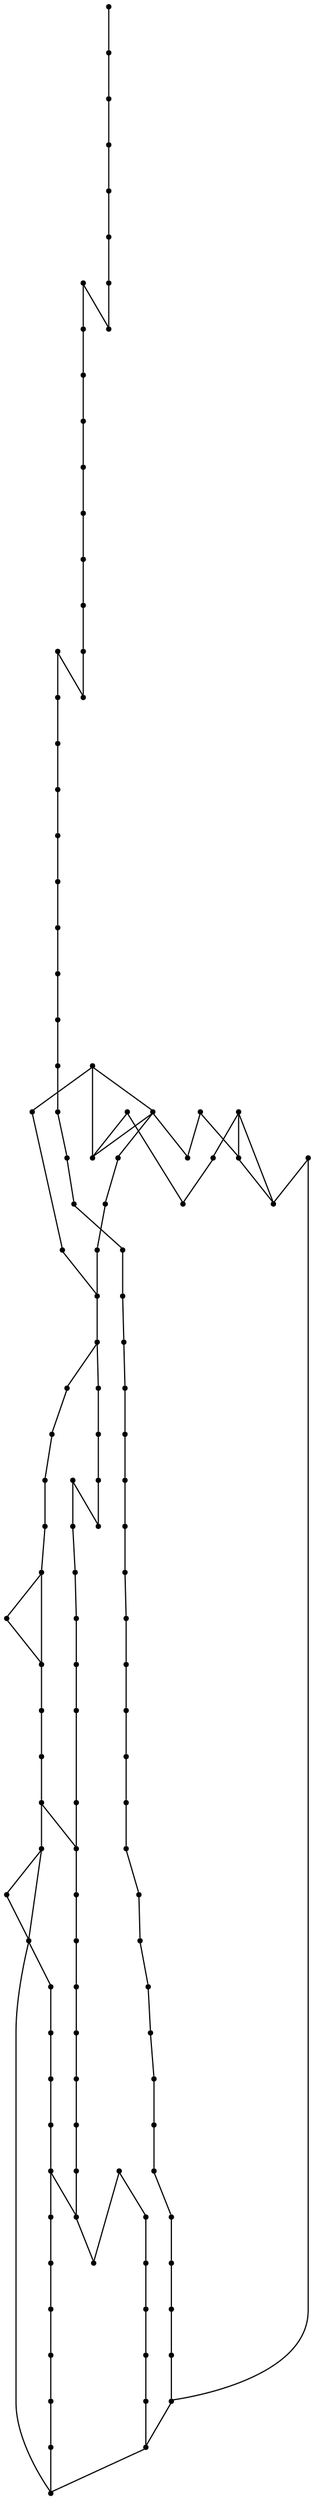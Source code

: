 graph {
  node [shape=point,comment="{\"directed\":false,\"doi\":\"10.1007/978-3-319-73915-1_29\",\"figure\":\"4 (1)\"}"]

  v0 [pos="629.6287140793162,977.5564290269865"]
  v1 [pos="640.0678974359455,978.0908513337499"]
  v2 [pos="619.1895307226868,976.214602681895"]
  v3 [pos="603.5297382730594,975.6801803751314"]
  v4 [pos="551.3369373223795,972.1973900396097"]
  v5 [pos="561.7761206790091,972.1973900396097"]
  v6 [pos="540.8977539657502,970.593073923286"]
  v7 [pos="514.8061146731854,968.7262680357303"]
  v8 [pos="499.14947779878634,967.9220115855021"]
  v9 [pos="441.79425115730226,953.9962233988576"]
  v10 [pos="436.5312285896998,962.8379255464795"]
  v11 [pos="431.35509164632947,954.2618607581892"]
  v12 [pos="452.2292376783636,954.7952338689195"]
  v13 [pos="467.88587455276263,955.3328037637827"]
  v14 [pos="420.8745758181964,962.8379255464795"]
  v15 [pos="389.5984853966473,953.461801092094"]
  v16 [pos="379.1634988755859,953.461801092094"]
  v17 [pos="358.2479965263915,958.0248500222319"]
  v18 [pos="342.5541604276392,952.9400009315491"]
  v19 [pos="822.7897879866302,959.0956658525486"]
  v20 [pos="822.7483919267088,989.600595406333"]
  v21 [pos="822.7855911510621,1264.161621351647"]
  v22 [pos="817.5670168874307,1248.6426766792147"]
  v23 [pos="812.3526712535761,958.8279301011503"]
  v24 [pos="812.3112751936548,989.600595406333"]
  v25 [pos="812.3484744180079,1256.939718910294"]
  v26 [pos="801.9113735820581,959.3581556237807"]
  v27 [pos="796.6514509498186,987.9951029186993"]
  v28 [pos="796.6886501741718,1235.7949215198428"]
  v29 [pos="786.2536636531104,959.0872722842826"]
  v30 [pos="786.2122675931892,987.9951029186993"]
  v31 [pos="786.2494668175425,1255.864515532929"]
  v32 [pos="781.0277767214437,1226.6977560350297"]
  v33 [pos="775.810283460913,1259.0775353126246"]
  v34 [pos="770.554541767137,986.924159913106"]
  v35 [pos="770.5917409914903,1222.9513631446039"]
  v36 [pos="765.3711001042835,1242.7501374058306"]
  v37 [pos="770.5959378270584,958.5538991735523"]
  v38 [pos="760.1536068437529,1216.2587642051249"]
  v39 [pos="754.9361135832222,957.482956167959"]
  v40 [pos="754.8947175233009,986.3907868023757"]
  v41 [pos="754.9319167476541,1237.399364811443"]
  v42 [pos="749.7144234871234,1228.0313159871318"]
  v43 [pos="744.4555341666714,985.0531572414172"]
  v44 [pos="744.4927333910248,1208.2284085294104"]
  v45 [pos="739.2752401304941,1227.231192733398"]
  v46 [pos="734.0588278730643,957.482956167959"]
  v47 [pos="734.0174318131429,983.4446443409606"]
  v48 [pos="734.0546310374962,1200.473069389689"]
  v49 [pos="728.8360567738648,1207.428285275677"]
  v50 [pos="718.4010702528033,957.7496427233241"]
  v51 [pos="718.359674192882,983.4404475568274"]
  v52 [pos="718.3968734172354,1193.7804704502098"]
  v53 [pos="713.1762166329241,1200.735686336198"]
  v54 [pos="707.961886896174,957.7496427233241"]
  v55 [pos="702.6988007401538,981.5693177098619"]
  v56 [pos="702.7359999645071,1187.3545580660957"]
  v57 [pos="697.5185067039765,1202.3400660401599"]
  v58 [pos="692.3020944465468,958.549829564696"]
  v59 [pos="692.2606983866253,980.7619136715341"]
  v60 [pos="692.2978976109787,1176.115379394819"]
  v61 [pos="681.8649777134925,957.2080032196045"]
  v62 [pos="681.8235816535712,980.4983747042686"]
  v63 [pos="681.8607808779244,1173.169109758127"]
  v64 [pos="676.6401399907177,1195.6474035130423"]
  v65 [pos="671.4226467301869,1171.564666466527"]
  v66 [pos="666.2051534696564,957.2038064354715"]
  v67 [pos="666.2009566340884,1192.4385805174797"]
  v68 [pos="660.9462641492044,978.894058587945"]
  v69 [pos="660.9834633735576,1161.934064283345"]
  v70 [pos="650.5484768524962,956.4037467693761"]
  v71 [pos="650.5070807925749,978.3606854772149"]
  v72 [pos="650.5442800169283,1156.8500418319609"]
  v73 [pos="645.3225899208295,1174.7818194427168"]
  v74 [pos="634.8876033997681,957.2038064354715"]
  v75 [pos="634.8834065642001,1164.6094505805388"]
  v76 [pos="629.6659133036694,1182.0036582964315"]
  v77 [pos="624.4484200431388,956.9371198801064"]
  v78 [pos="624.4442232075706,1157.6542346945507"]
  v79 [pos="619.22672994704,1138.3847639351982"]
  v80 [pos="614.0092366865092,956.1339126259113"]
  v81 [pos="608.7875465904106,1150.6948856120684"]
  v82 [pos="603.5669374974127,1137.5804438973314"]
  v83 [pos="603.5711343329807,956.9329230959731"]
  v84 [pos="593.0936707488972,974.0727166707081"]
  v85 [pos="587.9133767127198,956.3995499852431"]
  v86 [pos="587.9091798771518,1125.5370087758265"]
  v87 [pos="582.6544873922678,973.0017736651146"]
  v88 [pos="577.4741933560905,956.6630889525084"]
  v89 [pos="577.4699965205223,1111.8891939503592"]
  v90 [pos="572.2153040356384,971.6640169288794"]
  v91 [pos="567.0350099994611,957.1996096513383"]
  v92 [pos="561.8133199033623,1102.521145126048"]
  v93 [pos="556.5958266428315,956.3994228099664"]
  v94 [pos="551.3741365467329,1097.9746289818886"]
  v95 [pos="546.1608401217703,954.2616064076358"]
  v96 [pos="546.1566432862022,1089.6775867508093"]
  v97 [pos="535.7216567651409,955.332676588506"]
  v98 [pos="535.7174599295727,1088.334727106594"]
  v99 [pos="530.4627674446888,970.3263873679209"]
  v100 [pos="525.2824336657504,1084.8560540706571"]
  v101 [pos="525.2866305013183,955.332676588506"]
  v102 [pos="509.625820637008,955.0659900331409"]
  v103 [pos="504.40413054090925,1075.2213822786193"]
  v104 [pos="493.96914401984793,1067.199420171171"]
  v105 [pos="488.7558475948853,954.2617335829125"]
  v106 [pos="488.714491277725,963.9089957273497"]
  v107 [pos="478.32086107382395,955.5994903191479"]
  v108 [pos="478.3166642382559,1058.6356913847264"]
  v109 [pos="473.062011496133,966.5885788086766"]
  v110 [pos="467.8816777171946,1052.213912197107"]
  v111 [pos="457.40535872462954,964.9799387329431"]
  v112 [pos="457.4425341033262,1045.2545631146245"]
  v113 [pos="446.9703722035682,965.2466252883082"]
  v114 [pos="447.0075475822648,1040.437163630967"]
  v115 [pos="436.5683880712921,1035.0863910365795"]
  v116 [pos="420.9117511968931,1027.056035360865"]
  v117 [pos="410.47678852148834,954.2618607581892"]
  v118 [pos="410.4725916859203,1019.8341965071504"]
  v119 [pos="400.033448072052,1013.9458540178996"]
  v120 [pos="389.59428856107917,1007.5241384179187"]
  v121 [pos="373.904649297895,960.6960395352928"]
  v122 [pos="373.94180877948713,1002.9734254896264"]
  v123 [pos="368.7285123545246,953.7326844315921"]
  v124 [pos="363.5068222584258,995.7473262641404"]
  v125 [pos="353.06767864455753,990.3923568856196"]
  v126 [pos="342.6285191335847,985.304074062464"]
  v127 [pos="332.1150009166665,953.4775708264121"]
  v128 [pos="326.9718822591857,976.7402181007428"]

  v0 -- v1 [id="-1",pos="629.6287140793162,977.5564290269865 633.1511700727201,977.4572841164857 636.642592317322,977.7677338665724 640.0678974359455,978.0908513337499"]
  v2 -- v0 [id="-2",pos="619.1895307226868,976.214602681895 622.6770015474092,976.6039019512857 626.1683730082243,976.8753490340105 629.6287140793162,977.5564290269865"]
  v3 -- v2 [id="-3",pos="603.5297382730594,975.6801803751314 608.8267539847329,975.773699887623 614.0098676296855,976.0295747256582 619.1895307226868,976.214602681895"]
  v4 -- v5 [id="-4",pos="551.3369373223795,972.1973900396097 554.2597274057931,972.3843731304003 557.5258047224262,972.4770299043407 561.7761206790091,972.1973900396097"]
  v6 -- v4 [id="-5",pos="540.8977539657502,970.593073923286 544.7138348113684,971.226570450463 547.7668118914586,971.8014879301586 551.3369373223795,972.1973900396097"]
  v6 -- v99 [id="-6",pos="540.8977539657502,970.593073923286 539.3281940819912,970.5952871927698 537.6473685145604,970.4338952587068 535.7520043374872,970.318375325485 530.4627674446888,970.3263873679209 530.4627674446888,970.3263873679209 530.4627674446888,970.3263873679209"]
  v7 -- v99 [id="-7",pos="514.8061146731854,968.7262680357303 518.2958915086139,969.2079214159505 521.8030206889481,969.5115296888066 525.3128527750666,970.0474919859869 530.4627674446888,970.3263873679209 530.4627674446888,970.3263873679209 530.4627674446888,970.3263873679209"]
  v127 -- v21 [id="-8",pos="332.1150009166665,953.4775708264121 300.87292235003343,952.6575446418658 300.87292235003343,952.6575446418658 300.87292235003343,952.6575446418658 300.87292235003343,1273.7838935542009 300.87292235003343,1273.7838935542009 300.87292235003343,1273.7838935542009 822.8227426841022,1273.7838935542009 822.8227426841022,1273.7838935542009 822.8227426841022,1273.7838935542009 822.7855911510621,1264.161621351647 822.7855911510621,1264.161621351647 822.7855911510621,1264.161621351647"]
  v16 -- v15 [id="-9",pos="379.1634988755859,953.461801092094 389.5984853966473,953.461801092094 389.5984853966473,953.461801092094 389.5984853966473,953.461801092094"]
  v117 -- v11 [id="-10",pos="410.47678852148834,954.2618607581892 431.35509164632947,954.2618607581892 431.35509164632947,954.2618607581892 431.35509164632947,954.2618607581892"]
  v11 -- v9 [id="-11",pos="431.35509164632947,954.2618607581892 441.79425115730226,953.9962233988576 441.79425115730226,953.9962233988576 441.79425115730226,953.9962233988576"]
  v9 -- v12 [id="-12",pos="441.79425115730226,953.9962233988576 452.2292376783636,954.7952338689195 452.2292376783636,954.7952338689195 452.2292376783636,954.7952338689195"]
  v12 -- v13 [id="-13",pos="452.2292376783636,954.7952338689195 467.88587455276263,955.3328037637827 467.88587455276263,955.3328037637827 467.88587455276263,955.3328037637827"]
  v13 -- v107 [id="-14",pos="467.88587455276263,955.3328037637827 478.32086107382395,955.5994903191479 478.32086107382395,955.5994903191479 478.32086107382395,955.5994903191479"]
  v107 -- v105 [id="-15",pos="478.32086107382395,955.5994903191479 488.7558475948853,954.2617335829125 488.7558475948853,954.2617335829125 488.7558475948853,954.2617335829125"]
  v105 -- v102 [id="-16",pos="488.7558475948853,954.2617335829125 509.625820637008,955.0659900331409 509.625820637008,955.0659900331409 509.625820637008,955.0659900331409"]
  v102 -- v101 [id="-17",pos="509.625820637008,955.0659900331409 525.2866305013183,955.332676588506 525.2866305013183,955.332676588506 525.2866305013183,955.332676588506"]
  v101 -- v97 [id="-18",pos="525.2866305013183,955.332676588506 535.7216567651409,955.332676588506 535.7216567651409,955.332676588506 535.7216567651409,955.332676588506"]
  v97 -- v95 [id="-19",pos="535.7216567651409,955.332676588506 546.1608401217703,954.2616064076358 546.1608401217703,954.2616064076358 546.1608401217703,954.2616064076358"]
  v95 -- v93 [id="-20",pos="546.1608401217703,954.2616064076358 556.5958266428315,956.3994228099664 556.5958266428315,956.3994228099664 556.5958266428315,956.3994228099664"]
  v93 -- v88 [id="-21",pos="556.5958266428315,956.3994228099664 577.4741933560905,956.6630889525084 577.4741933560905,956.6630889525084 577.4741933560905,956.6630889525084"]
  v88 -- v85 [id="-22",pos="577.4741933560905,956.6630889525084 587.9133767127198,956.3995499852431 587.9133767127198,956.3995499852431 587.9133767127198,956.3995499852431"]
  v85 -- v83 [id="-23",pos="587.9133767127198,956.3995499852431 603.5711343329807,956.9329230959731 603.5711343329807,956.9329230959731 603.5711343329807,956.9329230959731"]
  v83 -- v80 [id="-24",pos="603.5711343329807,956.9329230959731 614.0092366865092,956.1339126259113 614.0092366865092,956.1339126259113 614.0092366865092,956.1339126259113"]
  v80 -- v77 [id="-25",pos="614.0092366865092,956.1339126259113 624.4484200431388,956.9371198801064 624.4484200431388,956.9371198801064 624.4484200431388,956.9371198801064"]
  v77 -- v70 [id="-26",pos="624.4484200431388,956.9371198801064 650.5484768524962,956.4037467693761 650.5484768524962,956.4037467693761 650.5484768524962,956.4037467693761"]
  v70 -- v19 [id="-27",pos="650.5484768524962,956.4037467693761 822.8227426841022,952.6575446418658 822.8227426841022,952.6575446418658 822.8227426841022,952.6575446418658 822.7897879866302,959.0956658525486 822.7897879866302,959.0956658525486 822.7897879866302,959.0956658525486"]
  v128 -- v126 [id="-28",pos="326.9718822591857,976.7402181007428 332.19040883150393,979.9573710769328 332.19040883150393,979.9573710769328 332.19040883150393,979.9573710769328 337.41206713339386,983.4287474313655 337.41206713339386,983.4287474313655 337.41206713339386,983.4287474313655 342.6285191335847,985.304074062464 342.6285191335847,985.304074062464 342.6285191335847,985.304074062464"]
  v127 -- v18 [id="-30",pos="332.1150009166665,953.4775708264121 337.41206713339386,953.457604307961 337.41206713339386,953.457604307961 337.41206713339386,953.457604307961 339.01382443765294,953.2247265369838 340.73661340302823,953.1582681460641 342.5541604276392,952.9400009315491"]
  v126 -- v125 [id="-32",pos="342.6285191335847,985.304074062464 347.85125049002323,985.5706334425524 347.85125049002323,985.5706334425524 347.85125049002323,985.5706334425524 353.06767864455753,990.3923568856196 353.06767864455753,990.3923568856196 353.06767864455753,990.3923568856196"]
  v123 -- v16 [id="-33",pos="368.7285123545246,953.7326844315921 379.1634988755859,953.461801092094 379.1634988755859,953.461801092094 379.1634988755859,953.461801092094"]
  v125 -- v124 [id="-34",pos="353.06767864455753,990.3923568856196 358.2904020524438,993.6051859023999 358.2904020524438,993.6051859023999 358.2904020524438,993.6051859023999 363.5068222584258,995.7473262641404 363.5068222584258,995.7473262641404 363.5068222584258,995.7473262641404"]
  v17 -- v18 [id="-35",pos="358.2479965263915,958.0248500222319 353.0687437505539,955.8705008339227 353.0687437505539,955.8705008339227 353.0687437505539,955.8705008339227 347.85125049002323,956.9372470553831 347.85125049002323,956.9372470553831 347.85125049002323,956.9372470553831 342.5541604276392,952.9400009315491 342.5541604276392,952.9400009315491 342.5541604276392,952.9400009315491"]
  v124 -- v122 [id="-36",pos="363.5068222584258,995.7473262641404 368.7295854090732,997.880818707061 368.7295854090732,997.880818707061 368.7295854090732,997.880818707061 373.94180877948713,1002.9734254896264 373.94180877948713,1002.9734254896264 373.94180877948713,1002.9734254896264"]
  v123 -- v17 [id="-37",pos="368.7285123545246,953.7326844315921 363.5078953129745,953.457604307961 363.5078953129745,953.457604307961 363.5078953129745,953.457604307961 361.7461413003208,953.7152143696349 359.95602315999315,953.8321104877814 358.2479965263915,958.0248500222319"]
  v121 -- v17 [id="-38",pos="373.904649297895,960.6960395352928 368.7295854090732,958.5500839152496 368.7295854090732,958.5500839152496 368.7295854090732,958.5500839152496 363.5078953129745,958.2792005757515 363.5078953129745,958.2792005757515 363.5078953129745,958.2792005757515 358.2479965263915,958.0248500222319 358.2479965263915,958.0248500222319 358.2479965263915,958.0248500222319"]
  v122 -- v120 [id="-39",pos="373.94180877948713,1002.9734254896264 379.1687369714938,1002.4356012442097 379.1687369714938,1002.4356012442097 379.1687369714938,1002.4356012442097 384.38623023202445,1005.9111743827755 384.38623023202445,1005.9111743827755 384.38623023202445,1005.9111743827755 389.59428856107917,1007.5241384179187 389.59428856107917,1007.5241384179187 389.59428856107917,1007.5241384179187"]
  v18 -- v123 [id="-40",pos="342.5541604276392,952.9400009315491 368.7285123545246,953.7326844315921 368.7285123545246,953.7326844315921 368.7285123545246,953.7326844315921"]
  v120 -- v119 [id="-41",pos="389.59428856107917,1007.5241384179187 394.825381794445,1008.5907574641021 394.825381794445,1008.5907574641021 394.825381794445,1008.5907574641021 400.033448072052,1013.9458540178996 400.033448072052,1013.9458540178996 400.033448072052,1013.9458540178996"]
  v8 -- v7 [id="-42",pos="499.14947779878634,967.9220115855021 504.4102472276944,968.4519176023032 509.5990303794137,968.6348832103033 514.8061146731854,968.7262680357303"]
  v119 -- v118 [id="-43",pos="400.033448072052,1013.9458540178996 405.2645651510744,1017.421172805912 405.2645651510744,1017.421172805912 405.2645651510744,1017.421172805912 410.4725916859203,1019.8341965071504 410.4725916859203,1019.8341965071504 410.4725916859203,1019.8341965071504"]
  v9 -- v10 [id="-44",pos="441.79425115730226,953.9962233988576 440.7242965440129,956.8246969354507 438.86567068312087,958.6791668211606 436.5312285896998,962.8379255464795"]
  v117 -- v15 [id="-45",pos="410.47678852148834,954.2618607581892 405.2645651510744,953.457604307961 405.2645651510744,953.457604307961 405.2645651510744,953.457604307961 400.0056035308962,954.0430241496683 394.70998534923274,953.7207912592726 389.5984853966473,953.461801092094"]
  v116 -- v115 [id="-48",pos="420.9117511968931,1027.056035360865 426.14286827591553,1029.9939114292908 426.14286827591553,1029.9939114292908 426.14286827591553,1029.9939114292908 431.36455837201424,1032.4025475834812 431.36455837201424,1032.4025475834812 431.36455837201424,1032.4025475834812 436.5683880712921,1035.0863910365795 436.5683880712921,1035.0863910365795 436.5683880712921,1035.0863910365795"]
  v10 -- v11 [id="-49",pos="436.5312285896998,962.8379255464795 434.2774484041287,958.6791668211606 432.4187907490278,956.8246969354507 431.35509164632947,954.2618607581892"]
  v10 -- v14 [id="-50",pos="436.5312285896998,962.8379255464795 431.36455837201424,962.8255895446339 431.36455837201424,962.8255895446339 431.36455837201424,962.8255895446339 426.14286827591553,963.6257763860058 426.14286827591553,963.6257763860058 426.14286827591553,963.6257763860058 420.8745758181964,962.8379255464795 420.8745758181964,962.8379255464795 420.8745758181964,962.8379255464795"]
  v10 -- v113 [id="-51",pos="436.5312285896998,962.8379255464795 441.7995448930756,963.3632866147739 441.7995448930756,963.3632866147739 441.7995448930756,963.3632866147739 446.9703722035682,965.2466252883082 446.9703722035682,965.2466252883082 446.9703722035682,965.2466252883082"]
  v114 -- v112 [id="-52",pos="447.0075475822648,1040.437163630967 452.23869645549615,1041.7664632112978 452.23869645549615,1041.7664632112978 452.23869645549615,1041.7664632112978 457.4425341033262,1045.2545631146245 457.4425341033262,1045.2545631146245 457.4425341033262,1045.2545631146245"]
  v113 -- v111 [id="-53",pos="446.9703722035682,965.2466252883082 452.23869645549615,964.9676027310975 452.23869645549615,964.9676027310975 452.23869645549615,964.9676027310975 457.40535872462954,964.9799387329431 457.40535872462954,964.9799387329431 457.40535872462954,964.9799387329431"]
  v112 -- v110 [id="-54",pos="457.4425341033262,1045.2545631146245 462.6778480179167,1043.908412810123 462.6778480179167,1043.908412810123 462.6778480179167,1043.908412810123 467.8816777171946,1052.213912197107 467.8816777171946,1052.213912197107 467.8816777171946,1052.213912197107"]
  v111 -- v109 [id="-55",pos="457.40535872462954,964.9799387329431 462.6778480179167,964.4300328362342 462.6778480179167,964.4300328362342 462.6778480179167,964.4300328362342 467.89953811401546,966.5720460226978 467.89953811401546,966.5720460226978 467.89953811401546,966.5720460226978 473.062011496133,966.5885788086766 473.062011496133,966.5885788086766 473.062011496133,966.5885788086766"]
  v110 -- v108 [id="-56",pos="467.8816777171946,1052.213912197107 473.1170313745461,1055.6809645921298 473.1170313745461,1055.6809645921298 473.1170313745461,1055.6809645921298 478.3166642382559,1058.6356913847264 478.3166642382559,1058.6356913847264 478.3166642382559,1058.6356913847264"]
  v109 -- v107 [id="-58",pos="473.062011496133,966.5885788086766 478.338689676436,962.0255298785387 478.338689676436,962.0255298785387 478.338689676436,962.0255298785387 478.32086107382395,955.5994903191479 478.32086107382395,955.5994903191479 478.32086107382395,955.5994903191479"]
  v108 -- v104 [id="-59",pos="478.3166642382559,1058.6356913847264 483.55621473117554,1061.3068173101487 483.55621473117554,1061.3068173101487 483.55621473117554,1061.3068173101487 488.7778412388566,1065.5824501148097 488.7778412388566,1065.5824501148097 488.7778412388566,1065.5824501148097 493.96914401984793,1067.199420171171 493.96914401984793,1067.199420171171 493.96914401984793,1067.199420171171"]
  v105 -- v106 [id="-62",pos="488.7558475948853,954.2617335829125 488.714491277725,963.9089957273497 488.714491277725,963.9089957273497 488.714491277725,963.9089957273497"]
  v106 -- v8 [id="-63",pos="488.714491277725,963.9089957273497 493.99533449938724,967.3763024729262 493.99533449938724,967.3763024729262 493.99533449938724,967.3763024729262 499.14947779878634,967.9220115855021 499.14947779878634,967.9220115855021 499.14947779878634,967.9220115855021"]
  v104 -- v103 [id="-65",pos="493.96914401984793,1067.199420171171 499.21702459548595,1070.9374194933303 499.21702459548595,1070.9374194933303 499.21702459548595,1070.9374194933303 504.40413054090925,1075.2213822786193 504.40413054090925,1075.2213822786193 504.40413054090925,1075.2213822786193"]
  v103 -- v100 [id="-66",pos="504.40413054090925,1075.2213822786193 509.6562079521154,1076.0215055323529 509.6562079521154,1076.0215055323529 509.6562079521154,1076.0215055323529 514.8737012126461,1080.5721548730066 514.8737012126461,1080.5721548730066 514.8737012126461,1080.5721548730066 520.0953277203271,1080.3054683176417 520.0953277203271,1080.3054683176417 520.0953277203271,1080.3054683176417 525.2824336657504,1084.8560540706571 525.2824336657504,1084.8560540706571 525.2824336657504,1084.8560540706571"]
  v115 -- v114 [id="-67",pos="436.5683880712921,1035.0863910365795 441.7995448930756,1038.0200703208723 441.7995448930756,1038.0200703208723 441.7995448930756,1038.0200703208723 447.0075475822648,1040.437163630967 447.0075475822648,1040.437163630967 447.0075475822648,1040.437163630967"]
  v100 -- v98 [id="-70",pos="525.2824336657504,1084.8560540706571 530.5345110769565,1087.2606206159912 530.5345110769565,1087.2606206159912 530.5345110769565,1087.2606206159912 535.7174599295727,1088.334727106594 535.7174599295727,1088.334727106594 535.7174599295727,1088.334727106594"]
  v116 -- v118 [id="-72",pos="420.9117511968931,1027.056035360865 415.70371671349494,1024.1055053524017 415.70371671349494,1024.1055053524017 415.70371671349494,1024.1055053524017 410.4725916859203,1019.8341965071504 410.4725916859203,1019.8341965071504 410.4725916859203,1019.8341965071504"]
  v96 -- v94 [id="-75",pos="546.1566432862022,1089.6775867508093 551.3741365467329,1097.9746289818886 551.3741365467329,1097.9746289818886 551.3741365467329,1097.9746289818886"]
  v94 -- v92 [id="-77",pos="551.3741365467329,1097.9746289818886 556.630371050746,1099.841689219998 556.630371050746,1099.841689219998 556.630371050746,1099.841689219998 561.8133199033623,1102.521145126048 561.8133199033623,1102.521145126048 561.8133199033623,1102.521145126048"]
  v93 -- v91 [id="-78",pos="556.5958266428315,956.3994228099664 561.847800722859,955.8663040497897 561.847800722859,955.8663040497897 561.847800722859,955.8663040497897 567.0350099994611,957.1996096513383 567.0350099994611,957.1996096513383 567.0350099994611,957.1996096513383"]
  v92 -- v89 [id="-79",pos="561.8133199033623,1102.521145126048 567.0694908189577,1105.721701728621 567.0694908189577,1105.721701728621 567.0694908189577,1105.721701728621 572.2869840794883,1110.8099209641382 572.2869840794883,1110.8099209641382 572.2869840794883,1110.8099209641382 577.4699965205223,1111.8891939503592 577.4699965205223,1111.8891939503592 577.4699965205223,1111.8891939503592"]
  v5 -- v90 [id="-80",pos="561.7761206790091,972.1973900396097 567.0694908189577,973.264644962177 567.0694908189577,973.264644962177 567.0694908189577,973.264644962177 572.2153040356384,971.6640169288794 572.2153040356384,971.6640169288794 572.2153040356384,971.6640169288794"]
  v91 -- v88 [id="-81",pos="567.0350099994611,957.1996096513383 572.2869840794883,955.3329309390595 572.2869840794883,955.3329309390595 572.2869840794883,955.3329309390595 577.4741933560905,956.6630889525084 577.4741933560905,956.6630889525084 577.4741933560905,956.6630889525084"]
  v90 -- v87 [id="-82",pos="572.2153040356384,971.6640169288794 577.5086741755871,973.531331517542 577.5086741755871,973.531331517542 577.5086741755871,973.531331517542 582.6544873922678,973.0017736651146 582.6544873922678,973.0017736651146 582.6544873922678,973.0017736651146"]
  v89 -- v86 [id="-83",pos="577.4699965205223,1111.8891939503592 582.7261674361177,1113.75619060083 582.7261674361177,1113.75619060083 582.7261674361177,1113.75619060083 587.9091798771518,1125.5370087758265 587.9091798771518,1125.5370087758265 587.9091798771518,1125.5370087758265"]
  v87 -- v84 [id="-85",pos="582.6544873922678,973.0017736651146 587.9477939437988,975.4024613645074 587.9477939437988,975.4024613645074 587.9477939437988,975.4024613645074 593.0936707488972,974.0727166707081 593.0936707488972,974.0727166707081 593.0936707488972,974.0727166707081"]
  v86 -- v82 [id="-86",pos="587.9091798771518,1125.5370087758265 593.1653507927472,1131.146265120228 593.1653507927472,1131.146265120228 593.1653507927472,1131.146265120228 598.3869773004282,1134.62590786765 598.3869773004282,1134.62590786765 598.3869773004282,1134.62590786765 603.5669374974127,1137.5804438973314 603.5669374974127,1137.5804438973314 603.5669374974127,1137.5804438973314"]
  v84 -- v3 [id="-88",pos="593.0936707488972,974.0727166707081 598.3869773004282,974.3315183589141 598.3869773004282,974.3315183589141 598.3869773004282,974.3315183589141 603.5297382730594,975.6801803751314 603.5297382730594,975.6801803751314 603.5297382730594,975.6801803751314"]
  v82 -- v81 [id="-90",pos="603.5669374974127,1137.5804438973314 608.7875465904106,1150.6948856120684 608.7875465904106,1150.6948856120684 608.7875465904106,1150.6948856120684"]
  v81 -- v79 [id="-91",pos="608.7875465904106,1150.6948856120684 614.0436539175882,1137.8347308632124 614.0436539175882,1137.8347308632124 614.0436539175882,1137.8347308632124 619.22672994704,1138.3847639351982 619.22672994704,1138.3847639351982 619.22672994704,1138.3847639351982"]
  v79 -- v78 [id="-95",pos="619.22672994704,1138.3847639351982 624.4442232075706,1157.6542346945507 624.4442232075706,1157.6542346945507 624.4442232075706,1157.6542346945507"]
  v78 -- v76 [id="-96",pos="624.4442232075706,1157.6542346945507 629.6659133036694,1182.0036582964315 629.6659133036694,1182.0036582964315 629.6659133036694,1182.0036582964315"]
  v77 -- v74 [id="-97",pos="624.4484200431388,956.9371198801064 629.7044637818988,956.6705605000179 629.7044637818988,956.6705605000179 629.7044637818988,956.6705605000179 634.8876033997681,957.2038064354715 634.8876033997681,957.2038064354715 634.8876033997681,957.2038064354715"]
  v76 -- v75 [id="-98",pos="629.6659133036694,1182.0036582964315 634.8834065642001,1164.6094505805388 634.8834065642001,1164.6094505805388 634.8834065642001,1164.6094505805388"]
  v75 -- v73 [id="-99",pos="634.8834065642001,1164.6094505805388 640.1436471385281,1180.1159956634872 640.1436471385281,1180.1159956634872 640.1436471385281,1180.1159956634872 645.3225899208295,1174.7818194427168 645.3225899208295,1174.7818194427168 645.3225899208295,1174.7818194427168"]
  v74 -- v70 [id="-100",pos="634.8876033997681,957.2038064354715 640.1436471385281,957.2040607860249 640.1436471385281,957.2040607860249 640.1436471385281,957.2040607860249 645.3611403990589,956.6705605000179 645.3611403990589,956.6705605000179 645.3611403990589,956.6705605000179 650.5484768524962,956.4037467693761 650.5484768524962,956.4037467693761 650.5484768524962,956.4037467693761"]
  v1 -- v71 [id="-101",pos="640.0678974359455,978.0908513337499 645.3611403990589,977.8111611063362 645.3611403990589,977.8111611063362 645.3611403990589,977.8111611063362 650.5070807925749,978.3606854772149 650.5070807925749,978.3606854772149 650.5070807925749,978.3606854772149"]
  v73 -- v72 [id="-102",pos="645.3225899208295,1174.7818194427168 650.5442800169283,1156.8500418319609 650.5442800169283,1156.8500418319609 650.5442800169283,1156.8500418319609"]
  v72 -- v69 [id="-103",pos="650.5442800169283,1156.8500418319609 655.8003237556882,1164.059417508553 655.8003237556882,1164.059417508553 655.8003237556882,1164.059417508553 660.9834633735576,1161.934064283345 660.9834633735576,1161.934064283345 660.9834633735576,1161.934064283345"]
  v71 -- v68 [id="-104",pos="650.5070807925749,978.3606854772149 655.8003237556882,979.1489178425716 655.8003237556882,979.1489178425716 655.8003237556882,979.1489178425716 660.9462641492044,978.894058587945 660.9462641492044,978.894058587945 660.9462641492044,978.894058587945"]
  v70 -- v66 [id="-105",pos="650.5484768524962,956.4037467693761 655.8003237556882,956.9331774465268 655.8003237556882,956.9331774465268 655.8003237556882,956.9331774465268 661.0177534278012,956.9331774465268 661.0177534278012,956.9331774465268 661.0177534278012,956.9331774465268 666.2051534696564,957.2038064354715 666.2051534696564,957.2038064354715 666.2051534696564,957.2038064354715"]
  v69 -- v67 [id="-106",pos="660.9834633735576,1161.934064283345 666.2009566340884,1192.4385805174797 666.2009566340884,1192.4385805174797 666.2009566340884,1192.4385805174797"]
  v68 -- v62 [id="-107",pos="660.9462641492044,978.894058587945 666.2395071123176,979.1489178425716 666.2395071123176,979.1489178425716 666.2395071123176,979.1489178425716 671.4569367844306,979.9531742927998 671.4569367844306,979.9531742927998 671.4569367844306,979.9531742927998 676.6786268805294,979.9531742927998 676.6786268805294,979.9531742927998 676.6786268805294,979.9531742927998 681.8235816535712,980.4983747042686 681.8235816535712,980.4983747042686 681.8235816535712,980.4983747042686"]
  v67 -- v65 [id="-108",pos="666.2009566340884,1192.4385805174797 671.4226467301869,1171.564666466527 671.4226467301869,1171.564666466527 671.4226467301869,1171.564666466527"]
  v66 -- v61 [id="-109",pos="666.2051534696564,957.2038064354715 671.4569367844306,956.9331774465268 671.4569367844306,956.9331774465268 671.4569367844306,956.9331774465268 676.6786268805294,955.5996174944246 676.6786268805294,955.5996174944246 676.6786268805294,955.5996174944246 681.8649777134925,957.2080032196045 681.8649777134925,957.2080032196045 681.8649777134925,957.2080032196045"]
  v64 -- v63 [id="-110",pos="676.6401399907177,1195.6474035130423 681.8607808779244,1173.169109758127 681.8607808779244,1173.169109758127 681.8607808779244,1173.169109758127"]
  v65 -- v64 [id="-111",pos="671.4226467301869,1171.564666466527 676.6401399907177,1195.6474035130423 676.6401399907177,1195.6474035130423 676.6401399907177,1195.6474035130423"]
  v63 -- v60 [id="-112",pos="681.8607808779244,1173.169109758127 687.117746648741,1172.623209882636 687.117746648741,1172.623209882636 687.117746648741,1172.623209882636 692.2978976109787,1176.115379394819 692.2978976109787,1176.115379394819 692.2978976109787,1176.115379394819"]
  v62 -- v59 [id="-113",pos="681.8235816535712,980.4983747042686 687.117746648741,980.7574307430282 687.117746648741,980.7574307430282 687.117746648741,980.7574307430282 692.2606983866253,980.7619136715341 692.2606983866253,980.7619136715341 692.2606983866253,980.7619136715341"]
  v61 -- v58 [id="-114",pos="681.8649777134925,957.2080032196045 687.117746648741,956.9331774465268 687.117746648741,956.9331774465268 687.117746648741,956.9331774465268 692.3020944465468,958.549829564696 692.3020944465468,958.549829564696 692.3020944465468,958.549829564696"]
  v60 -- v57 [id="-115",pos="692.2978976109787,1176.115379394819 697.5185067039765,1202.3400660401599 697.5185067039765,1202.3400660401599 697.5185067039765,1202.3400660401599"]
  v59 -- v55 [id="-116",pos="692.2606983866253,980.7619136715341 697.5569300053704,981.8243041397652 697.5569300053704,981.8243041397652 697.5569300053704,981.8243041397652 702.6988007401538,981.5693177098619 702.6988007401538,981.5693177098619 702.6988007401538,981.5693177098619"]
  v58 -- v54 [id="-117",pos="692.3020944465468,958.549829564696 697.5569300053704,957.2040607860249 697.5569300053704,957.2040607860249 697.5569300053704,957.2040607860249 702.7744868543189,957.2040607860249 702.7744868543189,957.2040607860249 702.7744868543189,957.2040607860249 707.961886896174,957.7496427233241 707.961886896174,957.7496427233241 707.961886896174,957.7496427233241"]
  v57 -- v56 [id="-118",pos="697.5185067039765,1202.3400660401599 702.7359999645071,1187.3545580660957 702.7359999645071,1187.3545580660957 702.7359999645071,1187.3545580660957"]
  v55 -- v51 [id="-119",pos="702.6988007401538,981.5693177098619 707.9961133619998,981.8243041397652 707.9961133619998,981.8243041397652 707.9961133619998,981.8243041397652 713.2136066225305,981.8243041397652 713.2136066225305,981.8243041397652 713.2136066225305,981.8243041397652 718.359674192882,983.4404475568274 718.359674192882,983.4404475568274 718.359674192882,983.4404475568274"]
  v56 -- v53 [id="-120",pos="702.7359999645071,1187.3545580660957 707.9961133619998,1185.4667682578747 707.9961133619998,1185.4667682578747 707.9961133619998,1185.4667682578747 713.1762166329241,1200.735686336198 713.1762166329241,1200.735686336198 713.1762166329241,1200.735686336198"]
  v54 -- v50 [id="-121",pos="707.961886896174,957.7496427233241 718.4010702528033,957.7496427233241 718.4010702528033,957.7496427233241 718.4010702528033,957.7496427233241"]
  v53 -- v52 [id="-122",pos="713.1762166329241,1200.735686336198 718.3968734172354,1193.7804704502098 718.3968734172354,1193.7804704502098 718.3968734172354,1193.7804704502098"]
  v52 -- v49 [id="-124",pos="718.3968734172354,1193.7804704502098 723.6527899791599,1206.8823854001857 723.6527899791599,1206.8823854001857 723.6527899791599,1206.8823854001857 728.8360567738648,1207.428285275677 728.8360567738648,1207.428285275677 728.8360567738648,1207.428285275677"]
  v51 -- v47 [id="-125",pos="718.359674192882,983.4404475568274 723.6527899791599,983.699503595587 723.6527899791599,983.699503595587 723.6527899791599,983.699503595587 728.8744800752587,982.8910503612256 728.8744800752587,982.8910503612256 728.8744800752587,982.8910503612256 734.0174318131429,983.4446443409606 734.0174318131429,983.4446443409606 734.0174318131429,983.4446443409606"]
  v49 -- v48 [id="-129",pos="728.8360567738648,1207.428285275677 734.0546310374962,1200.473069389689 734.0546310374962,1200.473069389689 734.0546310374962,1200.473069389689"]
  v50 -- v46 [id="-130",pos="718.4010702528033,957.7496427233241 723.6527899791599,958.2750037916182 723.6527899791599,958.2750037916182 723.6527899791599,958.2750037916182 728.8744800752587,957.7416306808882 728.8744800752587,957.7416306808882 728.8744800752587,957.7416306808882 734.0588278730643,957.482956167959 734.0588278730643,957.482956167959 734.0588278730643,957.482956167959"]
  v48 -- v45 [id="-131",pos="734.0546310374962,1200.473069389689 739.2752401304941,1227.231192733398 739.2752401304941,1227.231192733398 739.2752401304941,1227.231192733398"]
  v46 -- v39 [id="-132",pos="734.0588278730643,957.482956167959 739.3135998434703,957.47074734139 739.3135998434703,957.47074734139 739.3135998434703,957.47074734139 744.531093104001,958.2750037916182 744.531093104001,958.2750037916182 744.531093104001,958.2750037916182 749.7527196116821,957.47074734139 749.7527196116821,957.47074734139 749.7527196116821,957.47074734139 754.9361135832222,957.482956167959 754.9361135832222,957.482956167959 754.9361135832222,957.482956167959"]
  v45 -- v44 [id="-133",pos="739.2752401304941,1227.231192733398 744.4927333910248,1208.2284085294104 744.4927333910248,1208.2284085294104 744.4927333910248,1208.2284085294104"]
  v43 -- v40 [id="-134",pos="744.4555341666714,985.0531572414172 749.7527196116821,986.1082033374157 749.7527196116821,986.1082033374157 749.7527196116821,986.1082033374157 754.8947175233009,986.3907868023757 754.8947175233009,986.3907868023757 754.8947175233009,986.3907868023757"]
  v43 -- v47 [id="-135",pos="744.4555341666714,985.0531572414172 739.3135998434703,985.0372603318222 739.3135998434703,985.0372603318222 739.3135998434703,985.0372603318222 734.0174318131429,983.4446443409606 734.0174318131429,983.4446443409606 734.0174318131429,983.4446443409606"]
  v42 -- v41 [id="-136",pos="749.7144234871234,1228.0313159871318 754.9319167476541,1237.399364811443 754.9319167476541,1237.399364811443 754.9319167476541,1237.399364811443"]
  v41 -- v38 [id="-137",pos="754.9319167476541,1237.399364811443 760.1536068437529,1216.2587642051249 760.1536068437529,1216.2587642051249 760.1536068437529,1216.2587642051249"]
  v40 -- v34 [id="-138",pos="754.8947175233009,986.3907868023757 760.1877697211611,986.1082033374157 760.1877697211611,986.1082033374157 760.1877697211611,986.1082033374157 765.4094598172599,986.3748898927809 765.4094598172599,986.3748898927809 765.4094598172599,986.3748898927809 770.554541767137,986.924159913106 770.554541767137,986.924159913106 770.554541767137,986.924159913106"]
  v39 -- v37 [id="-139",pos="754.9361135832222,957.482956167959 760.1877697211611,958.5374935628504 760.1877697211611,958.5374935628504 760.1877697211611,958.5374935628504 770.5959378270584,958.5538991735523 770.5959378270584,958.5538991735523 770.5959378270584,958.5538991735523"]
  v37 -- v29 [id="-140",pos="770.5959378270584,958.5538991735523 775.8485795854716,958.5374935628504 775.8485795854716,958.5374935628504 775.8485795854716,958.5374935628504 781.0660728460023,958.2750037916182 781.0660728460023,958.2750037916182 781.0660728460023,958.2750037916182 786.2536636531104,959.0872722842826 786.2536636531104,959.0872722842826 786.2536636531104,959.0872722842826"]
  v36 -- v35 [id="-141",pos="765.3711001042835,1242.7501374058306 770.5917409914903,1222.9513631446039 770.5917409914903,1222.9513631446039 770.5917409914903,1222.9513631446039"]
  v34 -- v30 [id="-142",pos="770.554541767137,986.924159913106 775.8485795854716,986.9041933946546 775.8485795854716,986.9041933946546 775.8485795854716,986.9041933946546 781.0660728460023,987.4459600736509 781.0660728460023,987.4459600736509 781.0660728460023,987.4459600736509 786.2122675931892,987.9951029186993 786.2122675931892,987.9951029186993 786.2122675931892,987.9951029186993"]
  v33 -- v32 [id="-143",pos="775.810283460913,1259.0775353126246 781.0277767214437,1226.6977560350297 781.0277767214437,1226.6977560350297 781.0277767214437,1226.6977560350297"]
  v32 -- v31 [id="-144",pos="781.0277767214437,1226.6977560350297 786.2494668175425,1255.864515532929 786.2494668175425,1255.864515532929 786.2494668175425,1255.864515532929"]
  v38 -- v36 [id="-145",pos="760.1536068437529,1216.2587642051249 765.3711001042835,1242.7501374058306 765.3711001042835,1242.7501374058306 765.3711001042835,1242.7501374058306"]
  v35 -- v33 [id="-146",pos="770.5917409914903,1222.9513631446039 775.810283460913,1259.0775353126246 775.810283460913,1259.0775353126246 775.810283460913,1259.0775353126246"]
  v31 -- v28 [id="-147",pos="786.2494668175425,1255.864515532929 791.5052562026317,1235.7783251462256 791.5052562026317,1235.7783251462256 791.5052562026317,1235.7783251462256 796.6886501741718,1235.7949215198428 796.6886501741718,1235.7949215198428 796.6886501741718,1235.7949215198428"]
  v30 -- v27 [id="-148",pos="786.2122675931892,987.9951029186993 791.5052562026317,988.2502165238793 791.5052562026317,988.2502165238793 791.5052562026317,988.2502165238793 796.6514509498186,987.9951029186993 796.6514509498186,987.9951029186993 796.6514509498186,987.9951029186993"]
  v29 -- v26 [id="-149",pos="786.2536636531104,959.0872722842826 791.5052562026317,958.5374935628504 791.5052562026317,958.5374935628504 791.5052562026317,958.5374935628504 796.7268827103127,958.8125736864815 796.7268827103127,958.8125736864815 796.7268827103127,958.8125736864815 801.9113735820581,959.3581556237807 801.9113735820581,959.3581556237807 801.9113735820581,959.3581556237807"]
  v28 -- v25 [id="-150",pos="796.6886501741718,1235.7949215198428 801.944439559261,1254.7769125660802 801.944439559261,1254.7769125660802 801.944439559261,1254.7769125660802 807.1660660669421,1255.3103492644486 807.1660660669421,1255.3103492644486 807.1660660669421,1255.3103492644486 812.3484744180079,1256.939718910294 812.3484744180079,1256.939718910294 812.3484744180079,1256.939718910294"]
  v27 -- v24 [id="-151",pos="796.6514509498186,987.9951029186993 801.944439559261,987.1792735182858 801.944439559261,987.1792735182858 801.944439559261,987.1792735182858 807.1660660669421,989.5879732601145 807.1660660669421,989.5879732601145 807.1660660669421,989.5879732601145 812.3112751936548,989.600595406333 812.3112751936548,989.600595406333 812.3112751936548,989.600595406333"]
  v26 -- v23 [id="-152",pos="801.9113735820581,959.3581556237807 807.1660660669421,958.5374935628504 807.1660660669421,958.5374935628504 807.1660660669421,958.5374935628504 812.3526712535761,958.8279301011503 812.3526712535761,958.8279301011503 812.3526712535761,958.8279301011503"]
  v25 -- v22 [id="-153",pos="812.3484744180079,1256.939718910294 817.5670168874307,1248.6426766792147 817.5670168874307,1248.6426766792147 817.5670168874307,1248.6426766792147"]
  v24 -- v20 [id="-154",pos="812.3112751936548,989.600595406333 817.6052494235715,990.3880329262099 817.6052494235715,990.3880329262099 817.6052494235715,990.3880329262099 822.7483919267088,989.600595406333 822.7483919267088,989.600595406333 822.7483919267088,989.600595406333"]
  v23 -- v19 [id="-155",pos="812.3526712535761,958.8279301011503 817.6052494235715,959.3459467972118 817.6052494235715,959.3459467972118 817.6052494235715,959.3459467972118 822.7897879866302,959.0956658525486 822.7897879866302,959.0956658525486 822.7897879866302,959.0956658525486"]
  v22 -- v21 [id="-156",pos="817.5670168874307,1248.6426766792147 822.7855911510621,1264.161621351647 822.7855911510621,1264.161621351647 822.7855911510621,1264.161621351647"]
  v21 -- v20 [id="-160",pos="822.7855911510621,1264.161621351647 822.7483919267088,989.600595406333 822.7483919267088,989.600595406333 822.7483919267088,989.600595406333"]
  v20 -- v19 [id="-161",pos="822.7483919267088,989.600595406333 822.7897879866302,959.0956658525486 822.7897879866302,959.0956658525486 822.7897879866302,959.0956658525486"]
  v44 -- v42 [id="-163",pos="744.4927333910248,1208.2284085294104 749.7144234871234,1228.0313159871318 749.7144234871234,1228.0313159871318 749.7144234871234,1228.0313159871318"]
  v96 -- v98 [id="-166",pos="546.1566432862022,1089.6775867508093 540.9736944335859,1091.5404502047854 540.9736944335859,1091.5404502047854 540.9736944335859,1091.5404502047854 535.7174599295727,1088.334727106594 535.7174599295727,1088.334727106594 535.7174599295727,1088.334727106594"]
  v121 -- v14 [id="-167",pos="373.904649297895,960.6960395352928 379.1687369714938,958.8125736864815 379.1687369714938,958.8125736864815 379.1687369714938,958.8125736864815 384.38623023202445,960.9545868729451 384.38623023202445,960.9545868729451 384.38623023202445,960.9545868729451 389.6078885339143,959.0792602418467 389.6078885339143,959.0792602418467 389.6078885339143,959.0792602418467 394.825381794445,960.4170169780818 394.825381794445,960.4170169780818 394.825381794445,960.4170169780818 404.15602826534683,959.8752502990856 410.1569944203334,963.259002887831 420.8745758181964,962.8379255464795"]
  v80 -- v2 [id="-94",pos="614.0092366865092,956.1339126259113 619.1895307226868,976.214602681895 619.1895307226868,976.214602681895 619.1895307226868,976.214602681895"]
  v50 -- v51 [id="-127",pos="718.4010702528033,957.7496427233241 718.359674192882,983.4404475568274 718.359674192882,983.4404475568274 718.359674192882,983.4404475568274"]
}